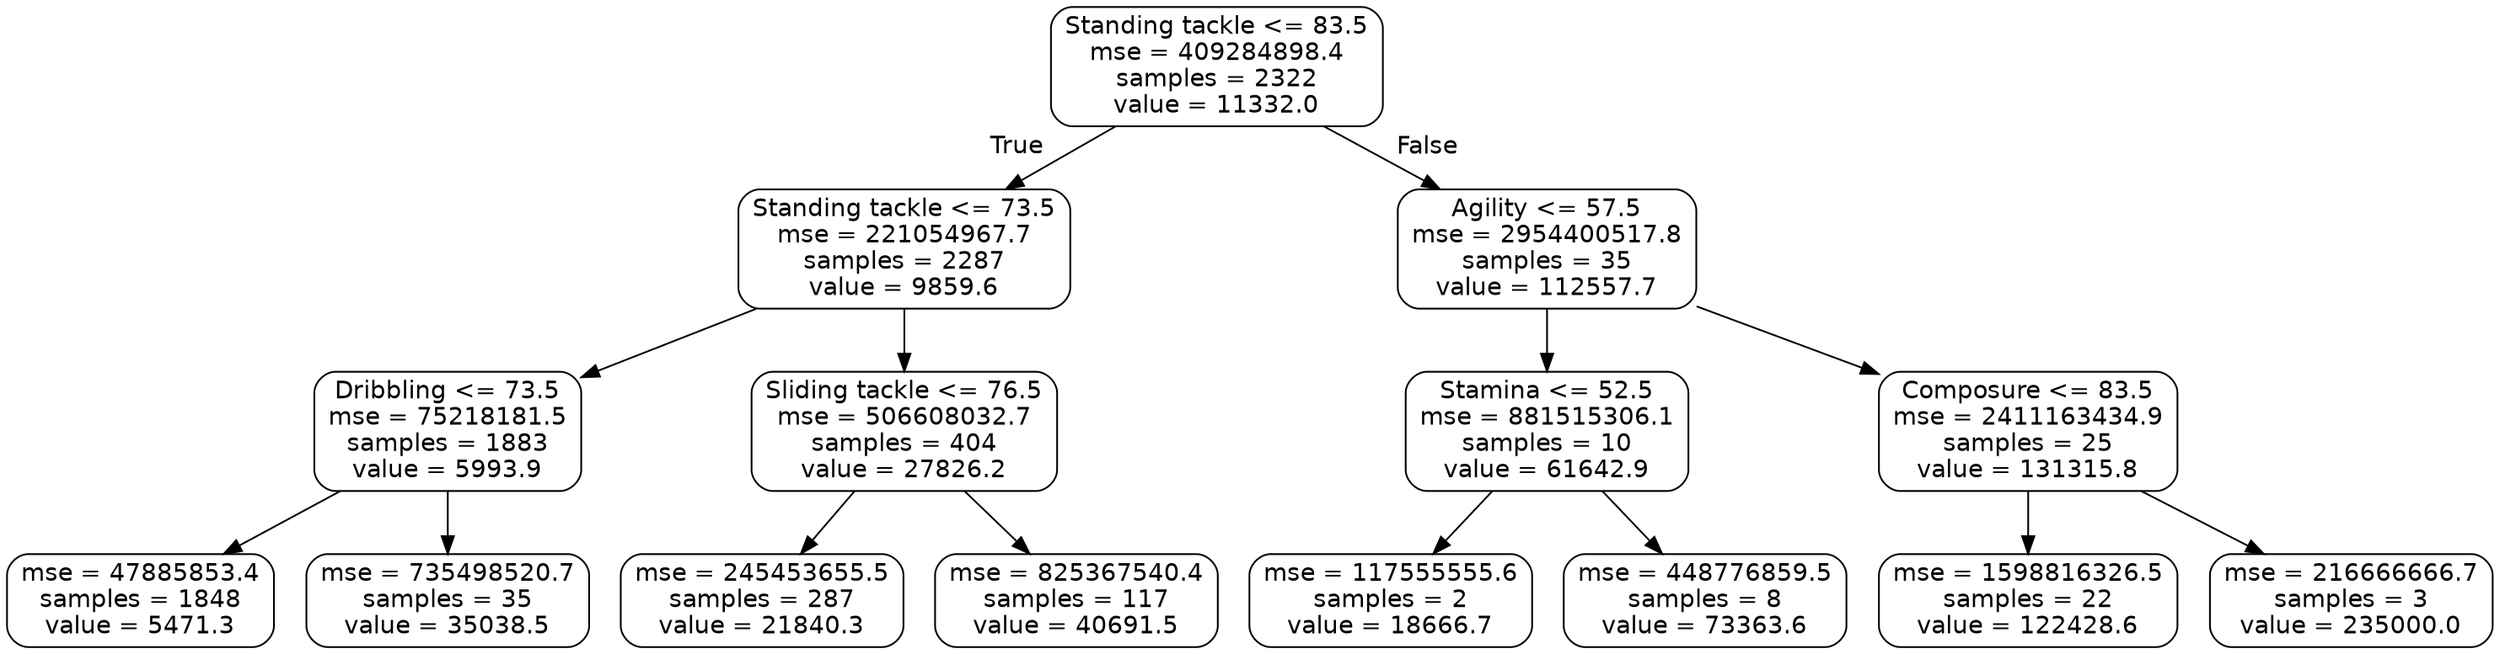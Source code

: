 digraph Tree {
node [shape=box, style="rounded", color="black", fontname=helvetica] ;
edge [fontname=helvetica] ;
0 [label="Standing tackle <= 83.5\nmse = 409284898.4\nsamples = 2322\nvalue = 11332.0"] ;
1 [label="Standing tackle <= 73.5\nmse = 221054967.7\nsamples = 2287\nvalue = 9859.6"] ;
0 -> 1 [labeldistance=2.5, labelangle=45, headlabel="True"] ;
2 [label="Dribbling <= 73.5\nmse = 75218181.5\nsamples = 1883\nvalue = 5993.9"] ;
1 -> 2 ;
3 [label="mse = 47885853.4\nsamples = 1848\nvalue = 5471.3"] ;
2 -> 3 ;
4 [label="mse = 735498520.7\nsamples = 35\nvalue = 35038.5"] ;
2 -> 4 ;
5 [label="Sliding tackle <= 76.5\nmse = 506608032.7\nsamples = 404\nvalue = 27826.2"] ;
1 -> 5 ;
6 [label="mse = 245453655.5\nsamples = 287\nvalue = 21840.3"] ;
5 -> 6 ;
7 [label="mse = 825367540.4\nsamples = 117\nvalue = 40691.5"] ;
5 -> 7 ;
8 [label="Agility <= 57.5\nmse = 2954400517.8\nsamples = 35\nvalue = 112557.7"] ;
0 -> 8 [labeldistance=2.5, labelangle=-45, headlabel="False"] ;
9 [label="Stamina <= 52.5\nmse = 881515306.1\nsamples = 10\nvalue = 61642.9"] ;
8 -> 9 ;
10 [label="mse = 117555555.6\nsamples = 2\nvalue = 18666.7"] ;
9 -> 10 ;
11 [label="mse = 448776859.5\nsamples = 8\nvalue = 73363.6"] ;
9 -> 11 ;
12 [label="Composure <= 83.5\nmse = 2411163434.9\nsamples = 25\nvalue = 131315.8"] ;
8 -> 12 ;
13 [label="mse = 1598816326.5\nsamples = 22\nvalue = 122428.6"] ;
12 -> 13 ;
14 [label="mse = 216666666.7\nsamples = 3\nvalue = 235000.0"] ;
12 -> 14 ;
}